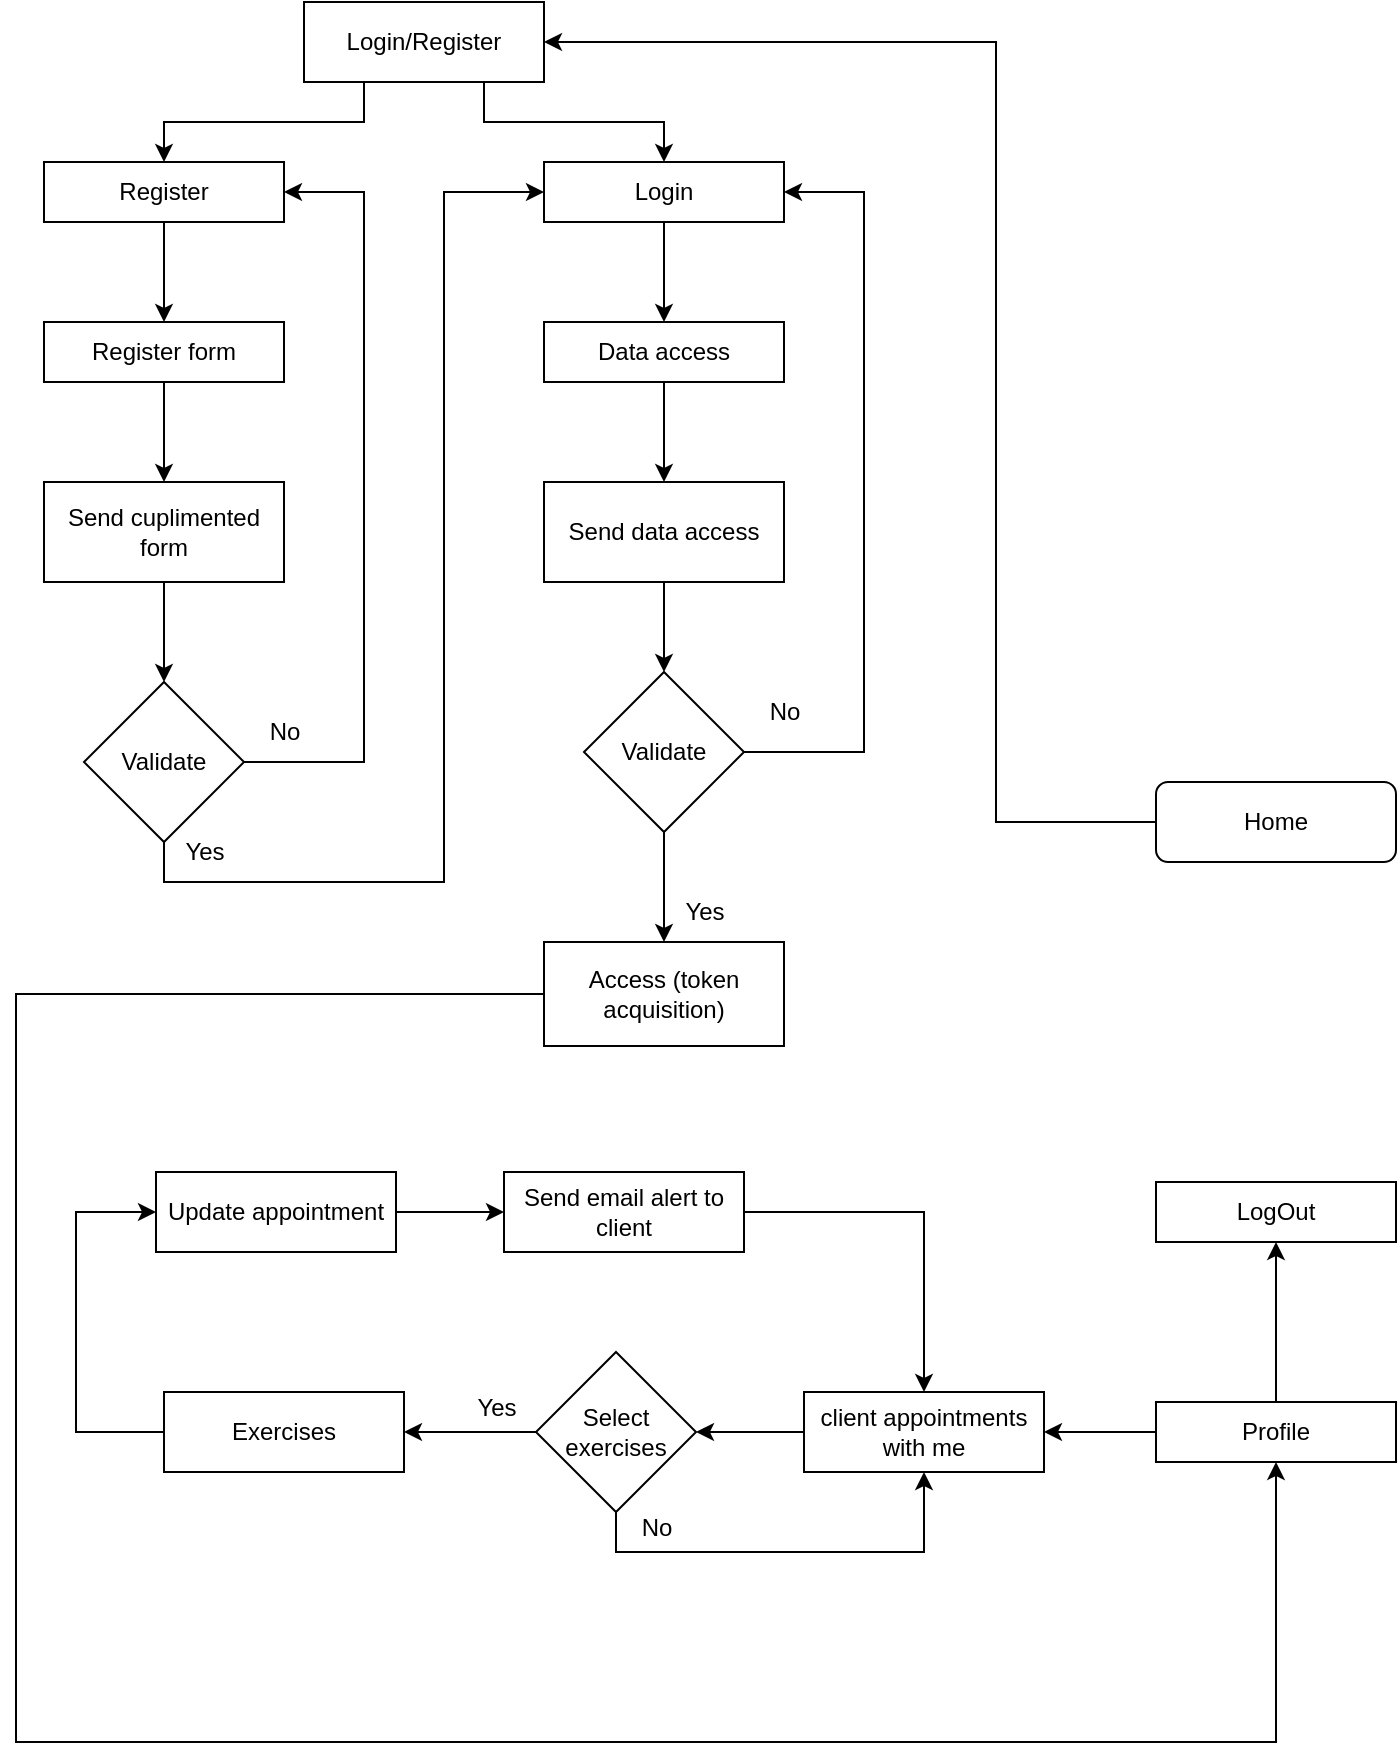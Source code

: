 <mxfile version="22.1.7" type="device">
  <diagram id="C5RBs43oDa-KdzZeNtuy" name="Page-1">
    <mxGraphModel dx="2954" dy="1126" grid="1" gridSize="10" guides="1" tooltips="1" connect="1" arrows="1" fold="1" page="1" pageScale="1" pageWidth="827" pageHeight="1169" math="0" shadow="0">
      <root>
        <mxCell id="WIyWlLk6GJQsqaUBKTNV-0" />
        <mxCell id="WIyWlLk6GJQsqaUBKTNV-1" parent="WIyWlLk6GJQsqaUBKTNV-0" />
        <mxCell id="7uXqOGeaRiAeMGcWkN8i-17" style="edgeStyle=orthogonalEdgeStyle;rounded=0;orthogonalLoop=1;jettySize=auto;html=1;exitX=0;exitY=0.5;exitDx=0;exitDy=0;entryX=1;entryY=0.5;entryDx=0;entryDy=0;" edge="1" parent="WIyWlLk6GJQsqaUBKTNV-1" source="WIyWlLk6GJQsqaUBKTNV-3" target="0XRMf7zQcTW81m_GGGOq-4">
          <mxGeometry relative="1" as="geometry">
            <Array as="points">
              <mxPoint x="510" y="470" />
              <mxPoint x="510" y="80" />
            </Array>
          </mxGeometry>
        </mxCell>
        <mxCell id="WIyWlLk6GJQsqaUBKTNV-3" value="Home" style="rounded=1;whiteSpace=wrap;html=1;fontSize=12;glass=0;strokeWidth=1;shadow=0;" parent="WIyWlLk6GJQsqaUBKTNV-1" vertex="1">
          <mxGeometry x="590" y="450" width="120" height="40" as="geometry" />
        </mxCell>
        <mxCell id="0XRMf7zQcTW81m_GGGOq-8" style="edgeStyle=orthogonalEdgeStyle;rounded=0;orthogonalLoop=1;jettySize=auto;html=1;exitX=0.25;exitY=1;exitDx=0;exitDy=0;entryX=0.5;entryY=0;entryDx=0;entryDy=0;" parent="WIyWlLk6GJQsqaUBKTNV-1" source="0XRMf7zQcTW81m_GGGOq-4" target="0XRMf7zQcTW81m_GGGOq-5" edge="1">
          <mxGeometry relative="1" as="geometry" />
        </mxCell>
        <mxCell id="0XRMf7zQcTW81m_GGGOq-9" style="edgeStyle=orthogonalEdgeStyle;rounded=0;orthogonalLoop=1;jettySize=auto;html=1;exitX=0.75;exitY=1;exitDx=0;exitDy=0;entryX=0.5;entryY=0;entryDx=0;entryDy=0;" parent="WIyWlLk6GJQsqaUBKTNV-1" source="0XRMf7zQcTW81m_GGGOq-4" target="0XRMf7zQcTW81m_GGGOq-6" edge="1">
          <mxGeometry relative="1" as="geometry" />
        </mxCell>
        <mxCell id="0XRMf7zQcTW81m_GGGOq-4" value="Login/Register" style="rounded=0;whiteSpace=wrap;html=1;" parent="WIyWlLk6GJQsqaUBKTNV-1" vertex="1">
          <mxGeometry x="164" y="60" width="120" height="40" as="geometry" />
        </mxCell>
        <mxCell id="0XRMf7zQcTW81m_GGGOq-10" style="edgeStyle=orthogonalEdgeStyle;rounded=0;orthogonalLoop=1;jettySize=auto;html=1;exitX=0.5;exitY=1;exitDx=0;exitDy=0;entryX=0.5;entryY=0;entryDx=0;entryDy=0;" parent="WIyWlLk6GJQsqaUBKTNV-1" source="0XRMf7zQcTW81m_GGGOq-5" target="0XRMf7zQcTW81m_GGGOq-7" edge="1">
          <mxGeometry relative="1" as="geometry" />
        </mxCell>
        <mxCell id="0XRMf7zQcTW81m_GGGOq-5" value="Register" style="rounded=0;whiteSpace=wrap;html=1;" parent="WIyWlLk6GJQsqaUBKTNV-1" vertex="1">
          <mxGeometry x="34" y="140" width="120" height="30" as="geometry" />
        </mxCell>
        <mxCell id="0XRMf7zQcTW81m_GGGOq-19" style="edgeStyle=orthogonalEdgeStyle;rounded=0;orthogonalLoop=1;jettySize=auto;html=1;entryX=0.5;entryY=0;entryDx=0;entryDy=0;" parent="WIyWlLk6GJQsqaUBKTNV-1" source="0XRMf7zQcTW81m_GGGOq-6" target="0XRMf7zQcTW81m_GGGOq-18" edge="1">
          <mxGeometry relative="1" as="geometry" />
        </mxCell>
        <mxCell id="0XRMf7zQcTW81m_GGGOq-6" value="Login" style="rounded=0;whiteSpace=wrap;html=1;" parent="WIyWlLk6GJQsqaUBKTNV-1" vertex="1">
          <mxGeometry x="284" y="140" width="120" height="30" as="geometry" />
        </mxCell>
        <mxCell id="0XRMf7zQcTW81m_GGGOq-13" style="edgeStyle=orthogonalEdgeStyle;rounded=0;orthogonalLoop=1;jettySize=auto;html=1;exitX=0.5;exitY=1;exitDx=0;exitDy=0;entryX=0.5;entryY=0;entryDx=0;entryDy=0;" parent="WIyWlLk6GJQsqaUBKTNV-1" source="0XRMf7zQcTW81m_GGGOq-7" target="0XRMf7zQcTW81m_GGGOq-11" edge="1">
          <mxGeometry relative="1" as="geometry" />
        </mxCell>
        <mxCell id="0XRMf7zQcTW81m_GGGOq-7" value="Register form" style="rounded=0;whiteSpace=wrap;html=1;" parent="WIyWlLk6GJQsqaUBKTNV-1" vertex="1">
          <mxGeometry x="34" y="220" width="120" height="30" as="geometry" />
        </mxCell>
        <mxCell id="0XRMf7zQcTW81m_GGGOq-14" style="edgeStyle=orthogonalEdgeStyle;rounded=0;orthogonalLoop=1;jettySize=auto;html=1;exitX=0.5;exitY=1;exitDx=0;exitDy=0;entryX=0.5;entryY=0;entryDx=0;entryDy=0;" parent="WIyWlLk6GJQsqaUBKTNV-1" source="0XRMf7zQcTW81m_GGGOq-11" target="0XRMf7zQcTW81m_GGGOq-12" edge="1">
          <mxGeometry relative="1" as="geometry" />
        </mxCell>
        <mxCell id="0XRMf7zQcTW81m_GGGOq-11" value="Send cuplimented form" style="rounded=0;whiteSpace=wrap;html=1;" parent="WIyWlLk6GJQsqaUBKTNV-1" vertex="1">
          <mxGeometry x="34" y="300" width="120" height="50" as="geometry" />
        </mxCell>
        <mxCell id="0XRMf7zQcTW81m_GGGOq-20" style="edgeStyle=orthogonalEdgeStyle;rounded=0;orthogonalLoop=1;jettySize=auto;html=1;exitX=0.5;exitY=1;exitDx=0;exitDy=0;entryX=0;entryY=0.5;entryDx=0;entryDy=0;" parent="WIyWlLk6GJQsqaUBKTNV-1" source="0XRMf7zQcTW81m_GGGOq-12" target="0XRMf7zQcTW81m_GGGOq-6" edge="1">
          <mxGeometry relative="1" as="geometry">
            <mxPoint x="254" y="160" as="targetPoint" />
            <Array as="points">
              <mxPoint x="94" y="500" />
              <mxPoint x="234" y="500" />
              <mxPoint x="234" y="155" />
            </Array>
          </mxGeometry>
        </mxCell>
        <mxCell id="0XRMf7zQcTW81m_GGGOq-121" style="edgeStyle=orthogonalEdgeStyle;rounded=0;orthogonalLoop=1;jettySize=auto;html=1;exitX=1;exitY=0.5;exitDx=0;exitDy=0;entryX=1;entryY=0.5;entryDx=0;entryDy=0;" parent="WIyWlLk6GJQsqaUBKTNV-1" source="0XRMf7zQcTW81m_GGGOq-12" target="0XRMf7zQcTW81m_GGGOq-5" edge="1">
          <mxGeometry relative="1" as="geometry">
            <Array as="points">
              <mxPoint x="194" y="440" />
              <mxPoint x="194" y="155" />
            </Array>
          </mxGeometry>
        </mxCell>
        <mxCell id="0XRMf7zQcTW81m_GGGOq-12" value="Validate" style="rhombus;whiteSpace=wrap;html=1;" parent="WIyWlLk6GJQsqaUBKTNV-1" vertex="1">
          <mxGeometry x="54" y="400" width="80" height="80" as="geometry" />
        </mxCell>
        <mxCell id="0XRMf7zQcTW81m_GGGOq-16" value="No" style="text;html=1;align=center;verticalAlign=middle;resizable=0;points=[];autosize=1;strokeColor=none;fillColor=none;" parent="WIyWlLk6GJQsqaUBKTNV-1" vertex="1">
          <mxGeometry x="134" y="410" width="40" height="30" as="geometry" />
        </mxCell>
        <mxCell id="0XRMf7zQcTW81m_GGGOq-24" style="edgeStyle=orthogonalEdgeStyle;rounded=0;orthogonalLoop=1;jettySize=auto;html=1;exitX=0.5;exitY=1;exitDx=0;exitDy=0;entryX=0.5;entryY=0;entryDx=0;entryDy=0;" parent="WIyWlLk6GJQsqaUBKTNV-1" source="0XRMf7zQcTW81m_GGGOq-18" target="0XRMf7zQcTW81m_GGGOq-23" edge="1">
          <mxGeometry relative="1" as="geometry" />
        </mxCell>
        <mxCell id="0XRMf7zQcTW81m_GGGOq-18" value="Data access" style="rounded=0;whiteSpace=wrap;html=1;" parent="WIyWlLk6GJQsqaUBKTNV-1" vertex="1">
          <mxGeometry x="284" y="220" width="120" height="30" as="geometry" />
        </mxCell>
        <mxCell id="0XRMf7zQcTW81m_GGGOq-22" value="Yes" style="text;html=1;align=center;verticalAlign=middle;resizable=0;points=[];autosize=1;strokeColor=none;fillColor=none;" parent="WIyWlLk6GJQsqaUBKTNV-1" vertex="1">
          <mxGeometry x="94" y="470" width="40" height="30" as="geometry" />
        </mxCell>
        <mxCell id="0XRMf7zQcTW81m_GGGOq-26" style="edgeStyle=orthogonalEdgeStyle;rounded=0;orthogonalLoop=1;jettySize=auto;html=1;entryX=0.5;entryY=0;entryDx=0;entryDy=0;" parent="WIyWlLk6GJQsqaUBKTNV-1" source="0XRMf7zQcTW81m_GGGOq-23" target="0XRMf7zQcTW81m_GGGOq-25" edge="1">
          <mxGeometry relative="1" as="geometry" />
        </mxCell>
        <mxCell id="0XRMf7zQcTW81m_GGGOq-23" value="Send data access" style="rounded=0;whiteSpace=wrap;html=1;" parent="WIyWlLk6GJQsqaUBKTNV-1" vertex="1">
          <mxGeometry x="284" y="300" width="120" height="50" as="geometry" />
        </mxCell>
        <mxCell id="0XRMf7zQcTW81m_GGGOq-27" style="edgeStyle=orthogonalEdgeStyle;rounded=0;orthogonalLoop=1;jettySize=auto;html=1;exitX=1;exitY=0.5;exitDx=0;exitDy=0;entryX=1;entryY=0.5;entryDx=0;entryDy=0;" parent="WIyWlLk6GJQsqaUBKTNV-1" source="0XRMf7zQcTW81m_GGGOq-25" target="0XRMf7zQcTW81m_GGGOq-6" edge="1">
          <mxGeometry relative="1" as="geometry">
            <mxPoint x="444" y="150" as="targetPoint" />
            <Array as="points">
              <mxPoint x="444" y="435" />
              <mxPoint x="444" y="155" />
            </Array>
          </mxGeometry>
        </mxCell>
        <mxCell id="0XRMf7zQcTW81m_GGGOq-34" style="edgeStyle=orthogonalEdgeStyle;rounded=0;orthogonalLoop=1;jettySize=auto;html=1;entryX=0.5;entryY=0;entryDx=0;entryDy=0;" parent="WIyWlLk6GJQsqaUBKTNV-1" source="0XRMf7zQcTW81m_GGGOq-25" target="0XRMf7zQcTW81m_GGGOq-32" edge="1">
          <mxGeometry relative="1" as="geometry" />
        </mxCell>
        <mxCell id="0XRMf7zQcTW81m_GGGOq-25" value="Validate" style="rhombus;whiteSpace=wrap;html=1;" parent="WIyWlLk6GJQsqaUBKTNV-1" vertex="1">
          <mxGeometry x="304" y="395" width="80" height="80" as="geometry" />
        </mxCell>
        <mxCell id="0XRMf7zQcTW81m_GGGOq-28" value="No" style="text;html=1;align=center;verticalAlign=middle;resizable=0;points=[];autosize=1;strokeColor=none;fillColor=none;" parent="WIyWlLk6GJQsqaUBKTNV-1" vertex="1">
          <mxGeometry x="384" y="400" width="40" height="30" as="geometry" />
        </mxCell>
        <mxCell id="0XRMf7zQcTW81m_GGGOq-30" value="Yes" style="text;html=1;align=center;verticalAlign=middle;resizable=0;points=[];autosize=1;strokeColor=none;fillColor=none;" parent="WIyWlLk6GJQsqaUBKTNV-1" vertex="1">
          <mxGeometry x="344" y="500" width="40" height="30" as="geometry" />
        </mxCell>
        <mxCell id="7uXqOGeaRiAeMGcWkN8i-14" style="edgeStyle=orthogonalEdgeStyle;rounded=0;orthogonalLoop=1;jettySize=auto;html=1;exitX=0;exitY=0.5;exitDx=0;exitDy=0;entryX=0.5;entryY=1;entryDx=0;entryDy=0;" edge="1" parent="WIyWlLk6GJQsqaUBKTNV-1" source="0XRMf7zQcTW81m_GGGOq-32" target="0XRMf7zQcTW81m_GGGOq-46">
          <mxGeometry relative="1" as="geometry">
            <Array as="points">
              <mxPoint x="20" y="556" />
              <mxPoint x="20" y="930" />
              <mxPoint x="650" y="930" />
            </Array>
          </mxGeometry>
        </mxCell>
        <mxCell id="0XRMf7zQcTW81m_GGGOq-32" value="Access (token acquisition)" style="rounded=0;whiteSpace=wrap;html=1;" parent="WIyWlLk6GJQsqaUBKTNV-1" vertex="1">
          <mxGeometry x="284" y="530" width="120" height="52" as="geometry" />
        </mxCell>
        <mxCell id="7uXqOGeaRiAeMGcWkN8i-3" style="edgeStyle=orthogonalEdgeStyle;rounded=0;orthogonalLoop=1;jettySize=auto;html=1;exitX=0;exitY=0.5;exitDx=0;exitDy=0;entryX=1;entryY=0.5;entryDx=0;entryDy=0;" edge="1" parent="WIyWlLk6GJQsqaUBKTNV-1" source="0XRMf7zQcTW81m_GGGOq-46" target="0XRMf7zQcTW81m_GGGOq-56">
          <mxGeometry relative="1" as="geometry" />
        </mxCell>
        <mxCell id="7uXqOGeaRiAeMGcWkN8i-16" style="edgeStyle=orthogonalEdgeStyle;rounded=0;orthogonalLoop=1;jettySize=auto;html=1;exitX=0.5;exitY=0;exitDx=0;exitDy=0;entryX=0.5;entryY=1;entryDx=0;entryDy=0;" edge="1" parent="WIyWlLk6GJQsqaUBKTNV-1" source="0XRMf7zQcTW81m_GGGOq-46" target="7uXqOGeaRiAeMGcWkN8i-15">
          <mxGeometry relative="1" as="geometry" />
        </mxCell>
        <mxCell id="0XRMf7zQcTW81m_GGGOq-46" value="Profile" style="rounded=0;whiteSpace=wrap;html=1;" parent="WIyWlLk6GJQsqaUBKTNV-1" vertex="1">
          <mxGeometry x="590" y="760" width="120" height="30" as="geometry" />
        </mxCell>
        <mxCell id="7uXqOGeaRiAeMGcWkN8i-19" style="edgeStyle=orthogonalEdgeStyle;rounded=0;orthogonalLoop=1;jettySize=auto;html=1;exitX=0;exitY=0.5;exitDx=0;exitDy=0;entryX=0;entryY=0.5;entryDx=0;entryDy=0;" edge="1" parent="WIyWlLk6GJQsqaUBKTNV-1" source="0XRMf7zQcTW81m_GGGOq-55" target="7uXqOGeaRiAeMGcWkN8i-11">
          <mxGeometry relative="1" as="geometry">
            <Array as="points">
              <mxPoint x="50" y="775" />
              <mxPoint x="50" y="665" />
            </Array>
          </mxGeometry>
        </mxCell>
        <mxCell id="0XRMf7zQcTW81m_GGGOq-55" value="Exercises" style="rounded=0;whiteSpace=wrap;html=1;" parent="WIyWlLk6GJQsqaUBKTNV-1" vertex="1">
          <mxGeometry x="94" y="755" width="120" height="40" as="geometry" />
        </mxCell>
        <mxCell id="7uXqOGeaRiAeMGcWkN8i-5" style="edgeStyle=orthogonalEdgeStyle;rounded=0;orthogonalLoop=1;jettySize=auto;html=1;exitX=0;exitY=0.5;exitDx=0;exitDy=0;entryX=1;entryY=0.5;entryDx=0;entryDy=0;" edge="1" parent="WIyWlLk6GJQsqaUBKTNV-1" source="0XRMf7zQcTW81m_GGGOq-56" target="7uXqOGeaRiAeMGcWkN8i-4">
          <mxGeometry relative="1" as="geometry" />
        </mxCell>
        <mxCell id="0XRMf7zQcTW81m_GGGOq-56" value="&lt;div&gt;client appointments with me&lt;br&gt;&lt;/div&gt;" style="rounded=0;whiteSpace=wrap;html=1;" parent="WIyWlLk6GJQsqaUBKTNV-1" vertex="1">
          <mxGeometry x="414" y="755" width="120" height="40" as="geometry" />
        </mxCell>
        <mxCell id="0XRMf7zQcTW81m_GGGOq-69" style="edgeStyle=orthogonalEdgeStyle;rounded=0;orthogonalLoop=1;jettySize=auto;html=1;exitX=0.5;exitY=1;exitDx=0;exitDy=0;" parent="WIyWlLk6GJQsqaUBKTNV-1" edge="1">
          <mxGeometry relative="1" as="geometry">
            <mxPoint x="224" y="710" as="sourcePoint" />
            <mxPoint x="224" y="710" as="targetPoint" />
          </mxGeometry>
        </mxCell>
        <mxCell id="7uXqOGeaRiAeMGcWkN8i-6" style="edgeStyle=orthogonalEdgeStyle;rounded=0;orthogonalLoop=1;jettySize=auto;html=1;exitX=0;exitY=0.5;exitDx=0;exitDy=0;entryX=1;entryY=0.5;entryDx=0;entryDy=0;" edge="1" parent="WIyWlLk6GJQsqaUBKTNV-1" source="7uXqOGeaRiAeMGcWkN8i-4" target="0XRMf7zQcTW81m_GGGOq-55">
          <mxGeometry relative="1" as="geometry" />
        </mxCell>
        <mxCell id="7uXqOGeaRiAeMGcWkN8i-7" style="edgeStyle=orthogonalEdgeStyle;rounded=0;orthogonalLoop=1;jettySize=auto;html=1;exitX=0.5;exitY=1;exitDx=0;exitDy=0;entryX=0.5;entryY=1;entryDx=0;entryDy=0;" edge="1" parent="WIyWlLk6GJQsqaUBKTNV-1" source="7uXqOGeaRiAeMGcWkN8i-4" target="0XRMf7zQcTW81m_GGGOq-56">
          <mxGeometry relative="1" as="geometry" />
        </mxCell>
        <mxCell id="7uXqOGeaRiAeMGcWkN8i-4" value="Select exercises" style="rhombus;whiteSpace=wrap;html=1;" vertex="1" parent="WIyWlLk6GJQsqaUBKTNV-1">
          <mxGeometry x="280" y="735" width="80" height="80" as="geometry" />
        </mxCell>
        <mxCell id="7uXqOGeaRiAeMGcWkN8i-9" value="Yes" style="text;html=1;align=center;verticalAlign=middle;resizable=0;points=[];autosize=1;strokeColor=none;fillColor=none;" vertex="1" parent="WIyWlLk6GJQsqaUBKTNV-1">
          <mxGeometry x="240" y="748" width="40" height="30" as="geometry" />
        </mxCell>
        <mxCell id="7uXqOGeaRiAeMGcWkN8i-10" value="No" style="text;html=1;align=center;verticalAlign=middle;resizable=0;points=[];autosize=1;strokeColor=none;fillColor=none;" vertex="1" parent="WIyWlLk6GJQsqaUBKTNV-1">
          <mxGeometry x="320" y="808" width="40" height="30" as="geometry" />
        </mxCell>
        <mxCell id="7uXqOGeaRiAeMGcWkN8i-20" style="edgeStyle=orthogonalEdgeStyle;rounded=0;orthogonalLoop=1;jettySize=auto;html=1;exitX=1;exitY=0.5;exitDx=0;exitDy=0;entryX=0;entryY=0.5;entryDx=0;entryDy=0;" edge="1" parent="WIyWlLk6GJQsqaUBKTNV-1" source="7uXqOGeaRiAeMGcWkN8i-11" target="7uXqOGeaRiAeMGcWkN8i-18">
          <mxGeometry relative="1" as="geometry" />
        </mxCell>
        <mxCell id="7uXqOGeaRiAeMGcWkN8i-11" value="Update appointment" style="rounded=0;whiteSpace=wrap;html=1;" vertex="1" parent="WIyWlLk6GJQsqaUBKTNV-1">
          <mxGeometry x="90" y="645" width="120" height="40" as="geometry" />
        </mxCell>
        <mxCell id="7uXqOGeaRiAeMGcWkN8i-15" value="LogOut" style="rounded=0;whiteSpace=wrap;html=1;" vertex="1" parent="WIyWlLk6GJQsqaUBKTNV-1">
          <mxGeometry x="590" y="650" width="120" height="30" as="geometry" />
        </mxCell>
        <mxCell id="7uXqOGeaRiAeMGcWkN8i-21" style="edgeStyle=orthogonalEdgeStyle;rounded=0;orthogonalLoop=1;jettySize=auto;html=1;exitX=1;exitY=0.5;exitDx=0;exitDy=0;entryX=0.5;entryY=0;entryDx=0;entryDy=0;" edge="1" parent="WIyWlLk6GJQsqaUBKTNV-1" source="7uXqOGeaRiAeMGcWkN8i-18" target="0XRMf7zQcTW81m_GGGOq-56">
          <mxGeometry relative="1" as="geometry" />
        </mxCell>
        <mxCell id="7uXqOGeaRiAeMGcWkN8i-18" value="Send email alert to client" style="rounded=0;whiteSpace=wrap;html=1;" vertex="1" parent="WIyWlLk6GJQsqaUBKTNV-1">
          <mxGeometry x="264" y="645" width="120" height="40" as="geometry" />
        </mxCell>
      </root>
    </mxGraphModel>
  </diagram>
</mxfile>
